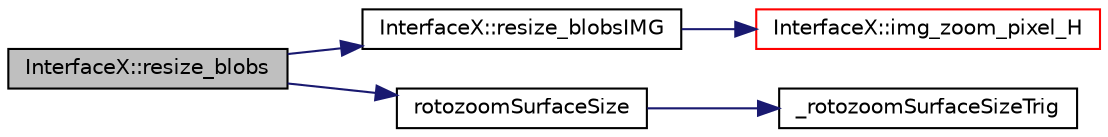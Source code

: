 digraph G
{
  bgcolor="transparent";
  edge [fontname="Helvetica",fontsize="10",labelfontname="Helvetica",labelfontsize="10"];
  node [fontname="Helvetica",fontsize="10",shape=record];
  rankdir=LR;
  Node1 [label="InterfaceX::resize_blobs",height=0.2,width=0.4,color="black", fillcolor="grey75", style="filled" fontcolor="black"];
  Node1 -> Node2 [color="midnightblue",fontsize="10",style="solid"];
  Node2 [label="InterfaceX::resize_blobsIMG",height=0.2,width=0.4,color="black",URL="$a00011.html#a6cf97dcfc74a0bbcce08b6cf2b7a8aaa"];
  Node2 -> Node3 [color="midnightblue",fontsize="10",style="solid"];
  Node3 [label="InterfaceX::img_zoom_pixel_H",height=0.2,width=0.4,color="red",URL="$a00011.html#a7c56c245c6bd52d2eedb51aec1e2c872"];
  Node1 -> Node4 [color="midnightblue",fontsize="10",style="solid"];
  Node4 [label="rotozoomSurfaceSize",height=0.2,width=0.4,color="black",URL="$a00036.html#a3ca2316375d6faf4f19b26c2f1f14bbc",tooltip="Returns the size of the resulting target surface for a rotozoomSurface() call."];
  Node4 -> Node5 [color="midnightblue",fontsize="10",style="solid"];
  Node5 [label="_rotozoomSurfaceSizeTrig",height=0.2,width=0.4,color="black",URL="$a00044.html#af48638a298820d4d1dd24a13896963d8",tooltip="Internal target surface sizing function for rotozooms with trig result return."];
}
